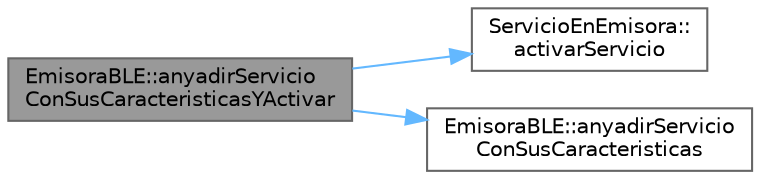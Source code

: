 digraph "EmisoraBLE::anyadirServicioConSusCaracteristicasYActivar"
{
 // INTERACTIVE_SVG=YES
 // LATEX_PDF_SIZE
  bgcolor="transparent";
  edge [fontname=Helvetica,fontsize=10,labelfontname=Helvetica,labelfontsize=10];
  node [fontname=Helvetica,fontsize=10,shape=box,height=0.2,width=0.4];
  rankdir="LR";
  Node1 [id="Node000001",label="EmisoraBLE::anyadirServicio\lConSusCaracteristicasYActivar",height=0.2,width=0.4,color="gray40", fillcolor="grey60", style="filled", fontcolor="black",tooltip="Añade un servicio con sus características y lo activa."];
  Node1 -> Node2 [id="edge1_Node000001_Node000002",color="steelblue1",style="solid",tooltip=" "];
  Node2 [id="Node000002",label="ServicioEnEmisora::\lactivarServicio",height=0.2,width=0.4,color="grey40", fillcolor="white", style="filled",URL="$d6/d42/a00043_a387f170420610e1ba1fe71b471c1ca23.html#a387f170420610e1ba1fe71b471c1ca23",tooltip="Activa el servicio y todas sus características."];
  Node1 -> Node3 [id="edge2_Node000001_Node000003",color="steelblue1",style="solid",tooltip=" "];
  Node3 [id="Node000003",label="EmisoraBLE::anyadirServicio\lConSusCaracteristicas",height=0.2,width=0.4,color="grey40", fillcolor="white", style="filled",URL="$d3/d52/a00023_a074a16066fc8ae37567a342e3df63bf5.html#a074a16066fc8ae37567a342e3df63bf5",tooltip="Añade un servicio y sus características a la emisora."];
}
